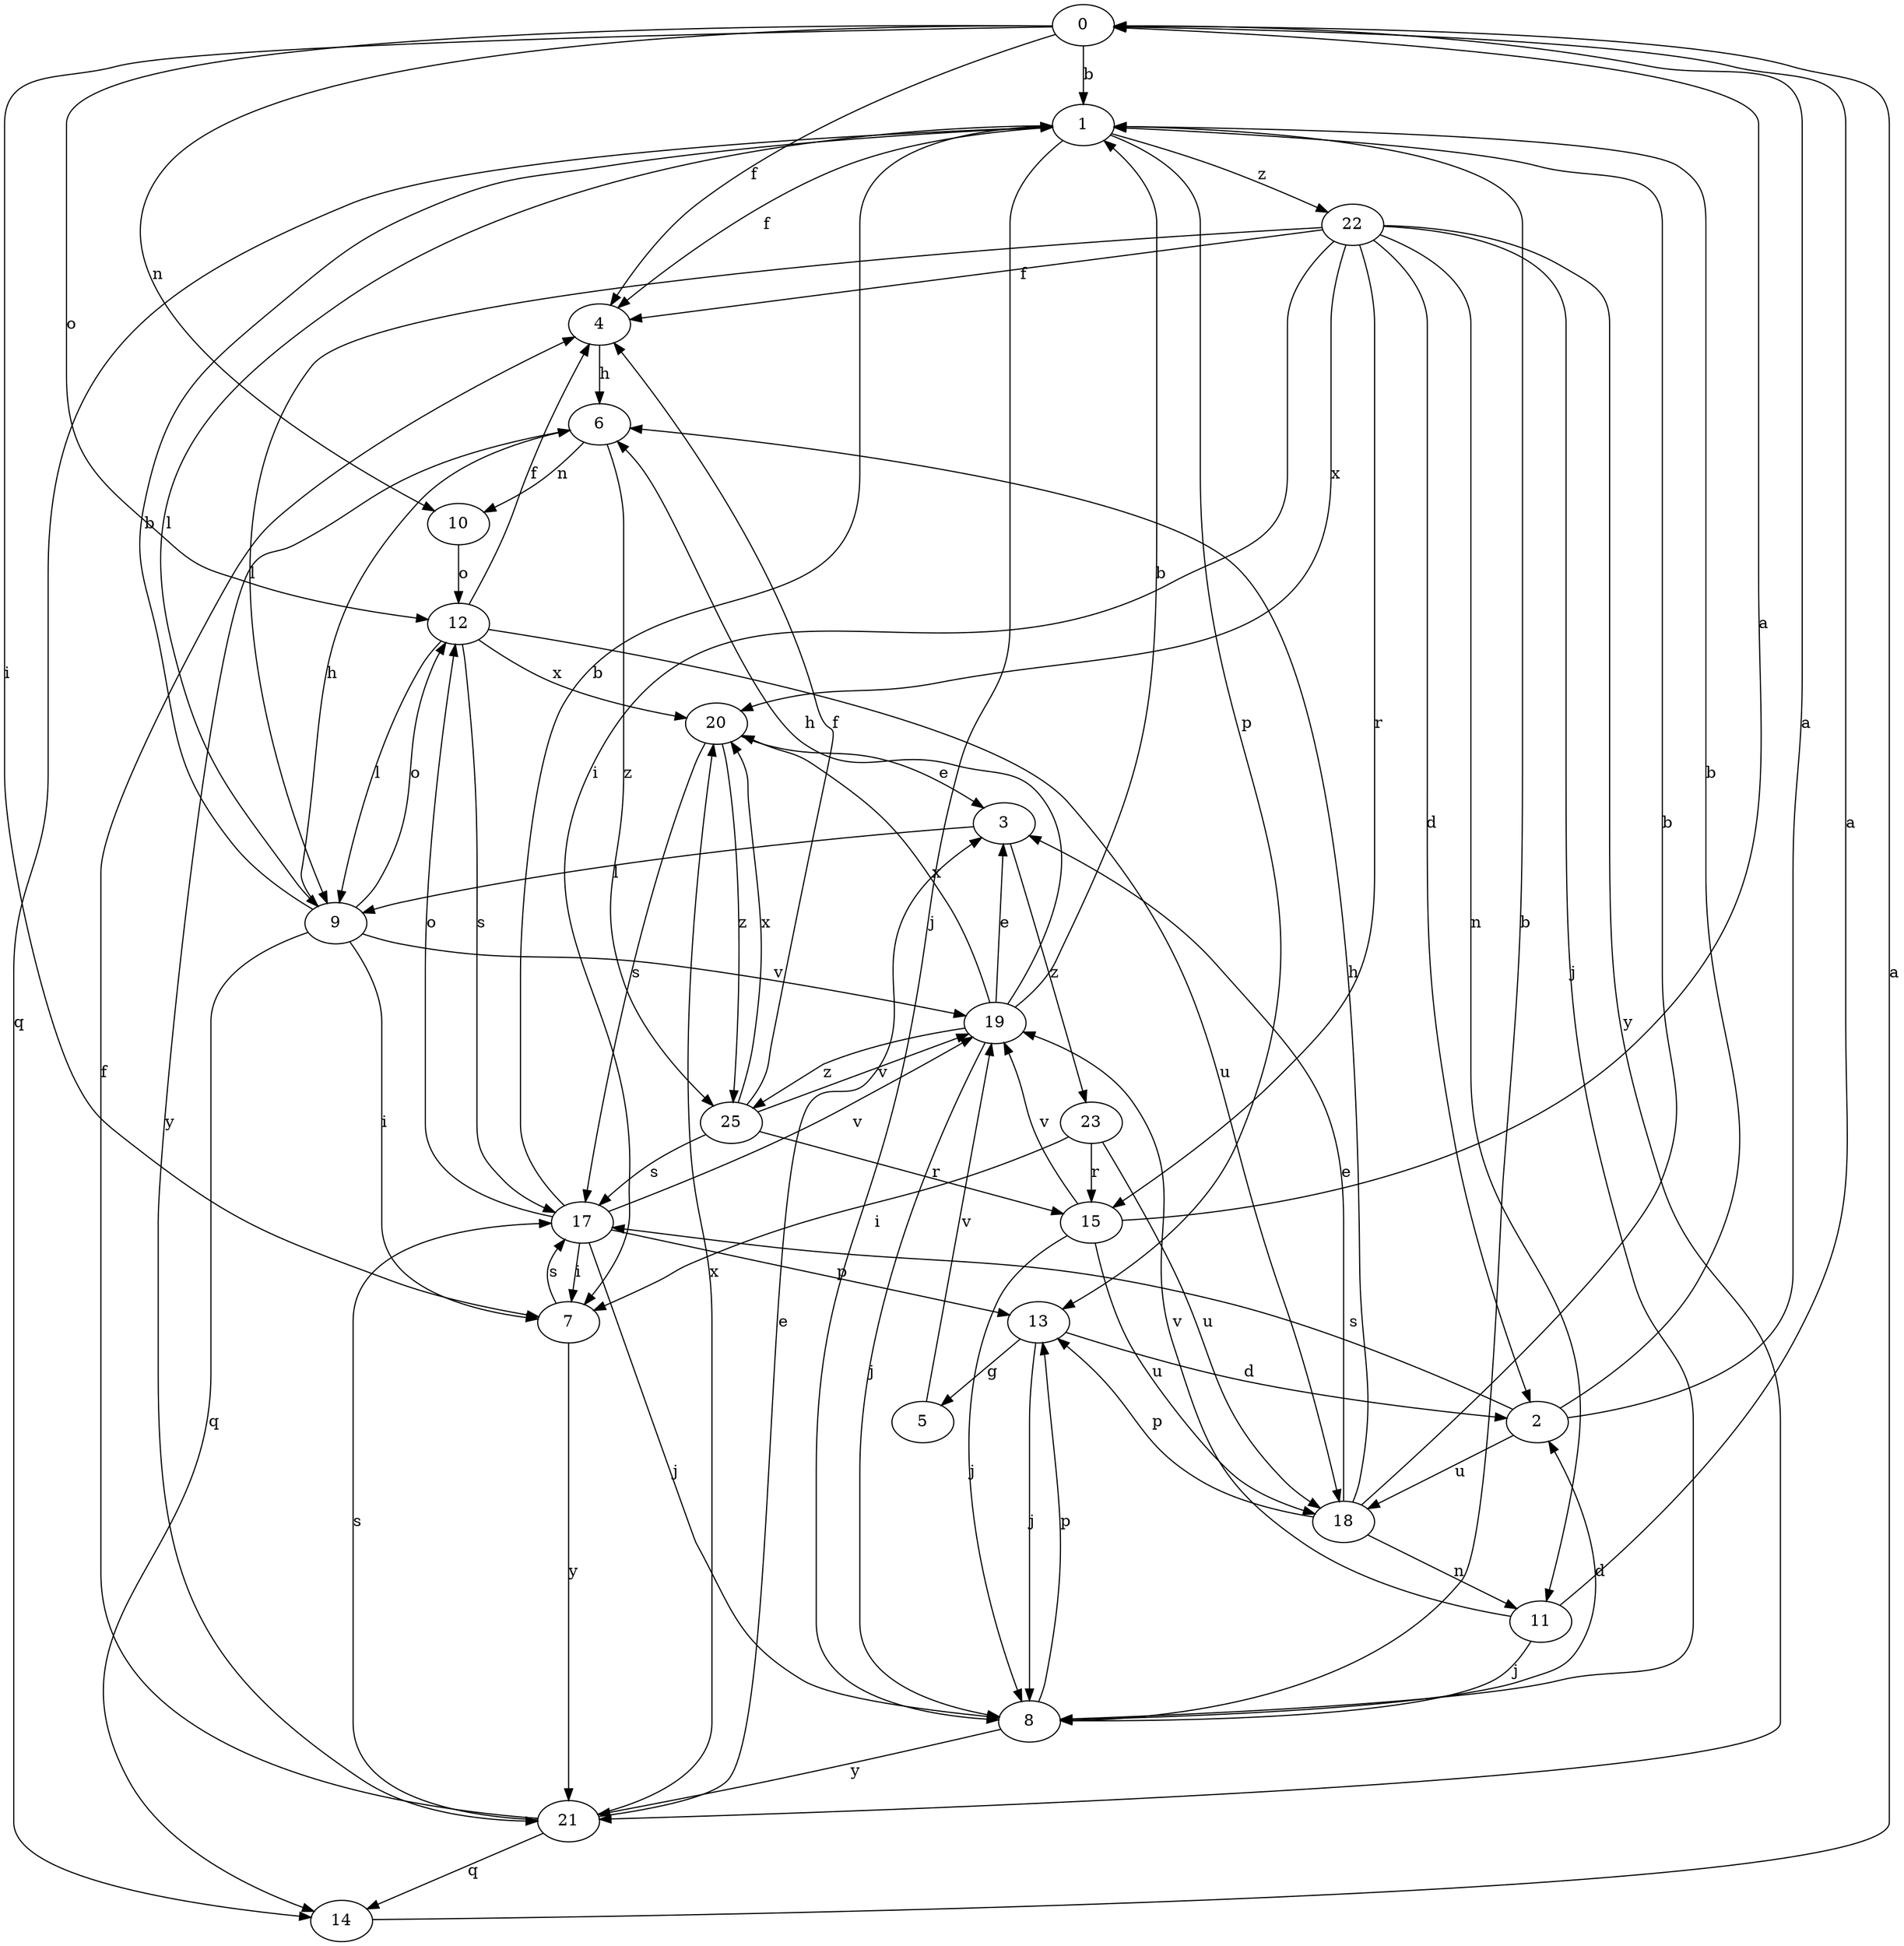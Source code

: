 strict digraph  {
0;
1;
2;
3;
4;
5;
6;
7;
8;
9;
10;
11;
12;
13;
14;
15;
17;
18;
19;
20;
21;
22;
23;
25;
0 -> 1  [label=b];
0 -> 4  [label=f];
0 -> 7  [label=i];
0 -> 10  [label=n];
0 -> 12  [label=o];
1 -> 4  [label=f];
1 -> 8  [label=j];
1 -> 9  [label=l];
1 -> 13  [label=p];
1 -> 14  [label=q];
1 -> 22  [label=z];
2 -> 0  [label=a];
2 -> 1  [label=b];
2 -> 17  [label=s];
2 -> 18  [label=u];
3 -> 9  [label=l];
3 -> 23  [label=z];
4 -> 6  [label=h];
5 -> 19  [label=v];
6 -> 10  [label=n];
6 -> 21  [label=y];
6 -> 25  [label=z];
7 -> 17  [label=s];
7 -> 21  [label=y];
8 -> 1  [label=b];
8 -> 2  [label=d];
8 -> 13  [label=p];
8 -> 21  [label=y];
9 -> 1  [label=b];
9 -> 6  [label=h];
9 -> 7  [label=i];
9 -> 12  [label=o];
9 -> 14  [label=q];
9 -> 19  [label=v];
10 -> 12  [label=o];
11 -> 0  [label=a];
11 -> 8  [label=j];
11 -> 19  [label=v];
12 -> 4  [label=f];
12 -> 9  [label=l];
12 -> 17  [label=s];
12 -> 18  [label=u];
12 -> 20  [label=x];
13 -> 2  [label=d];
13 -> 5  [label=g];
13 -> 8  [label=j];
14 -> 0  [label=a];
15 -> 0  [label=a];
15 -> 8  [label=j];
15 -> 18  [label=u];
15 -> 19  [label=v];
17 -> 1  [label=b];
17 -> 7  [label=i];
17 -> 8  [label=j];
17 -> 12  [label=o];
17 -> 13  [label=p];
17 -> 19  [label=v];
18 -> 1  [label=b];
18 -> 3  [label=e];
18 -> 6  [label=h];
18 -> 11  [label=n];
18 -> 13  [label=p];
19 -> 1  [label=b];
19 -> 3  [label=e];
19 -> 6  [label=h];
19 -> 8  [label=j];
19 -> 20  [label=x];
19 -> 25  [label=z];
20 -> 3  [label=e];
20 -> 17  [label=s];
20 -> 25  [label=z];
21 -> 3  [label=e];
21 -> 4  [label=f];
21 -> 14  [label=q];
21 -> 17  [label=s];
21 -> 20  [label=x];
22 -> 2  [label=d];
22 -> 4  [label=f];
22 -> 7  [label=i];
22 -> 8  [label=j];
22 -> 9  [label=l];
22 -> 11  [label=n];
22 -> 15  [label=r];
22 -> 20  [label=x];
22 -> 21  [label=y];
23 -> 7  [label=i];
23 -> 15  [label=r];
23 -> 18  [label=u];
25 -> 4  [label=f];
25 -> 15  [label=r];
25 -> 17  [label=s];
25 -> 19  [label=v];
25 -> 20  [label=x];
}
